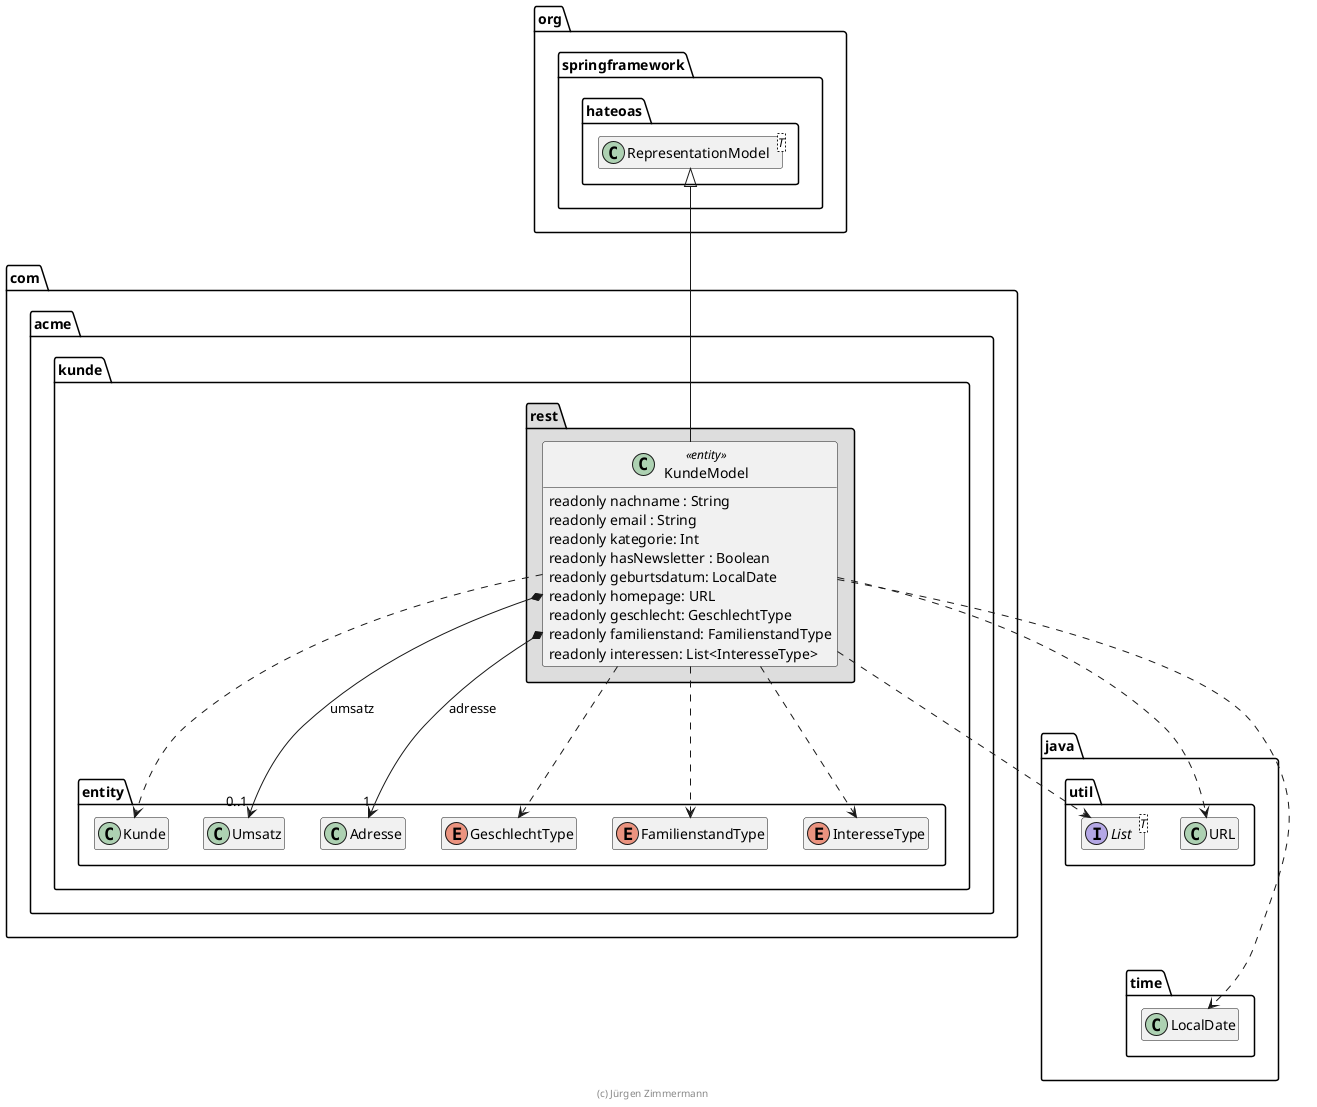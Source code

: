 ' Copyright (C) 2019 - present Juergen Zimmermann, Hochschule Karlsruhe
'
' This program is free software: you can redistribute it and/or modify
' it under the terms of the GNU General Public License as published by
' the Free Software Foundation, either version 3 of the License, or
' (at your option) any later version.
'
' This program is distributed in the hope that it will be useful,
' but WITHOUT ANY WARRANTY; without even the implied warranty of
' MERCHANTABILITY or FITNESS FOR A PARTICULAR PURPOSE.  See the
' GNU General Public License for more details.
'
' You should have received a copy of the GNU General Public License
' along with this program.  If not, see <https://www.gnu.org/licenses/>.
@startuml KundeModel

skinparam classAttributeIconSize 0
' skinparam monochrome true

package java {
    package util {
        interface List<T>
        class URL
    }

    package time {
        class LocalDate
    }

    URL .[hidden].> LocalDate
}

package org.springframework.hateoas {
    class RepresentationModel<T>
}

package com.acme.kunde {
    package entity {
        class Kunde
        class Umsatz
        class Adresse

        enum GeschlechtType
        enum FamilienstandType
        enum InteresseType
    }

    package rest #DDDDDD {
        class KundeModel << entity >> {
            readonly nachname : String
            readonly email : String
            readonly kategorie: Int
            readonly hasNewsletter : Boolean
            readonly geburtsdatum: LocalDate
            readonly homepage: URL
            readonly geschlecht: GeschlechtType
            readonly familienstand: FamilienstandType
            readonly interessen: List<InteresseType>
        }

        KundeModel *--> "0..1" Umsatz : umsatz
        KundeModel *--> "1" Adresse : adresse
        KundeModel ..> GeschlechtType
        KundeModel ..> FamilienstandType
        KundeModel ..> InteresseType

        KundeModel -up-|> RepresentationModel

        KundeModel ..> Kunde
        KundeModel .right.> LocalDate
        KundeModel ..> URL
        KundeModel .right.> List
    }
}

hide empty members

footer (c) Jürgen Zimmermann

@enduml
